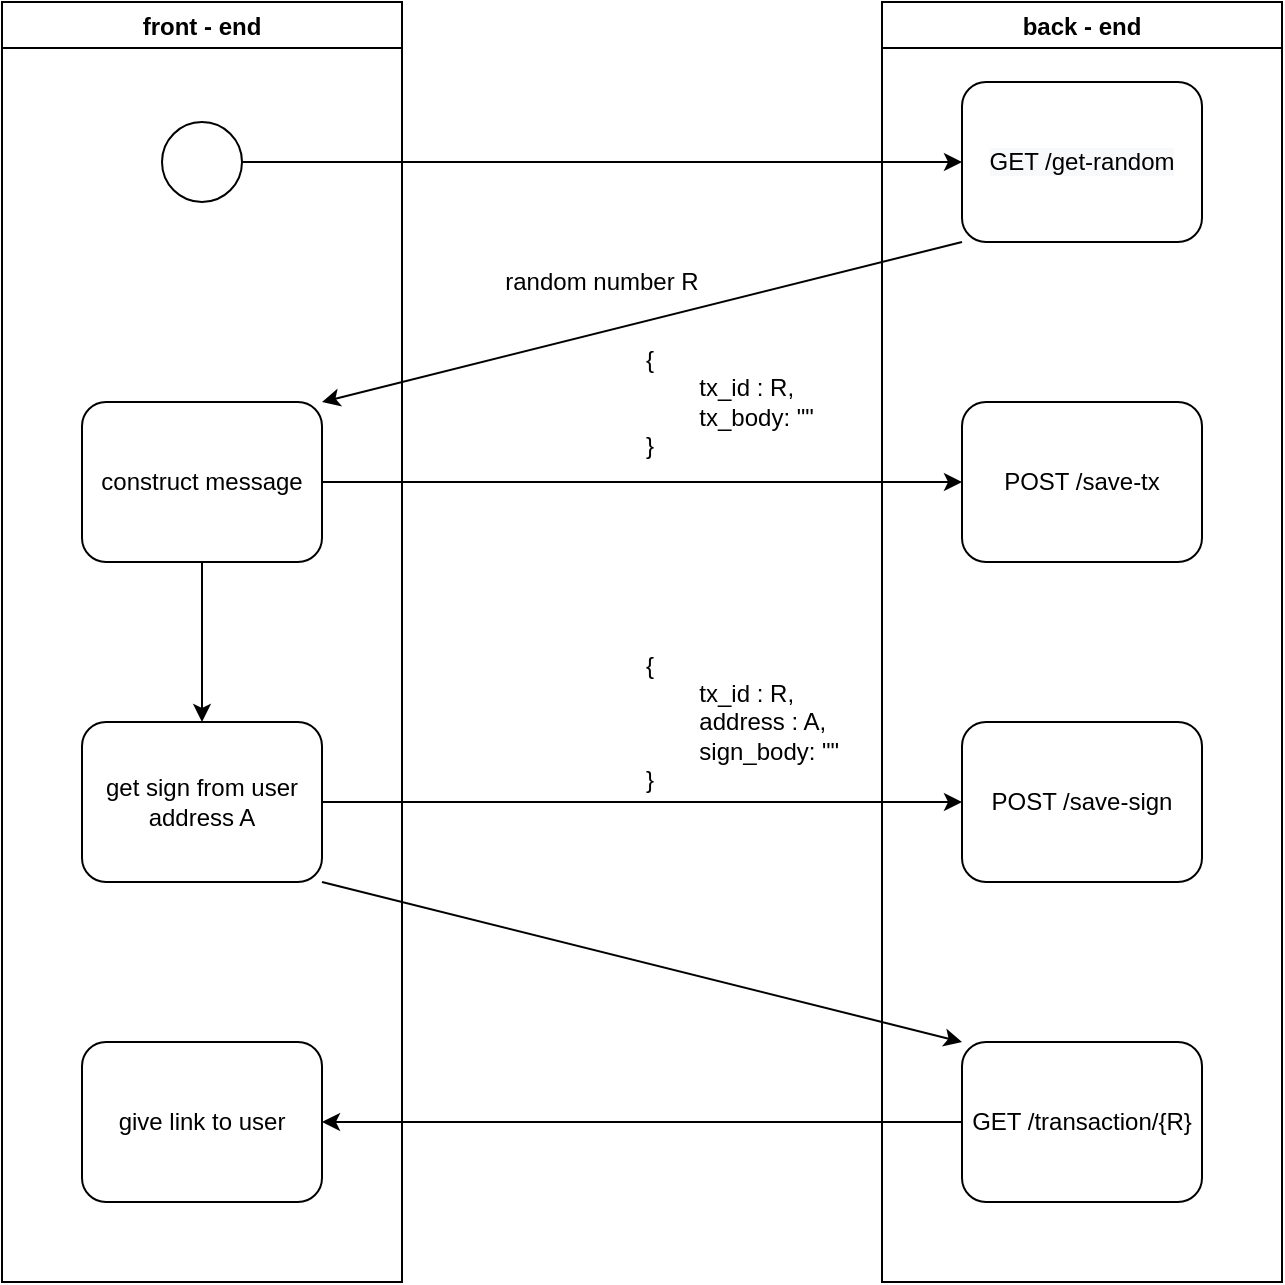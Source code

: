 <mxfile version="15.7.3" type="device"><diagram id="pOFFj6hdY7H3c9O-m4kO" name="Page-1"><mxGraphModel dx="1662" dy="818" grid="1" gridSize="10" guides="1" tooltips="1" connect="1" arrows="1" fold="1" page="1" pageScale="1" pageWidth="827" pageHeight="1169" math="0" shadow="0"><root><mxCell id="0"/><mxCell id="1" parent="0"/><mxCell id="1ewhGyVOGk5daWr5Pggb-6" style="edgeStyle=orthogonalEdgeStyle;rounded=0;orthogonalLoop=1;jettySize=auto;html=1;exitX=1;exitY=0.5;exitDx=0;exitDy=0;exitPerimeter=0;entryX=0;entryY=0.5;entryDx=0;entryDy=0;" parent="1" source="1ewhGyVOGk5daWr5Pggb-5" target="1ewhGyVOGk5daWr5Pggb-9" edge="1"><mxGeometry relative="1" as="geometry"><mxPoint x="520" y="200" as="targetPoint"/></mxGeometry></mxCell><mxCell id="1ewhGyVOGk5daWr5Pggb-5" value="" style="points=[[0.145,0.145,0],[0.5,0,0],[0.855,0.145,0],[1,0.5,0],[0.855,0.855,0],[0.5,1,0],[0.145,0.855,0],[0,0.5,0]];shape=mxgraph.bpmn.event;html=1;verticalLabelPosition=bottom;labelBackgroundColor=#ffffff;verticalAlign=top;align=center;perimeter=ellipsePerimeter;outlineConnect=0;aspect=fixed;outline=standard;symbol=general;" parent="1" vertex="1"><mxGeometry x="120" y="180" width="40" height="40" as="geometry"/></mxCell><mxCell id="1ewhGyVOGk5daWr5Pggb-21" style="edgeStyle=orthogonalEdgeStyle;rounded=0;orthogonalLoop=1;jettySize=auto;html=1;exitX=1;exitY=0.5;exitDx=0;exitDy=0;entryX=0;entryY=0.5;entryDx=0;entryDy=0;" parent="1" source="1ewhGyVOGk5daWr5Pggb-8" target="1ewhGyVOGk5daWr5Pggb-15" edge="1"><mxGeometry relative="1" as="geometry"/></mxCell><mxCell id="1ewhGyVOGk5daWr5Pggb-8" value="get sign from user address A" style="rounded=1;whiteSpace=wrap;html=1;" parent="1" vertex="1"><mxGeometry x="80" y="480" width="120" height="80" as="geometry"/></mxCell><mxCell id="1ewhGyVOGk5daWr5Pggb-9" value="&lt;meta charset=&quot;utf-8&quot;&gt;&lt;span style=&quot;color: rgb(0, 0, 0); font-family: helvetica; font-size: 12px; font-style: normal; font-weight: 400; letter-spacing: normal; text-align: center; text-indent: 0px; text-transform: none; word-spacing: 0px; background-color: rgb(248, 249, 250); display: inline; float: none;&quot;&gt;GET /get-random&lt;/span&gt;" style="rounded=1;whiteSpace=wrap;html=1;" parent="1" vertex="1"><mxGeometry x="520" y="160" width="120" height="80" as="geometry"/></mxCell><mxCell id="1ewhGyVOGk5daWr5Pggb-10" value="" style="endArrow=classic;html=1;rounded=0;exitX=0;exitY=1;exitDx=0;exitDy=0;entryX=1;entryY=0;entryDx=0;entryDy=0;" parent="1" source="1ewhGyVOGk5daWr5Pggb-9" target="1ewhGyVOGk5daWr5Pggb-18" edge="1"><mxGeometry width="50" height="50" relative="1" as="geometry"><mxPoint x="330" y="420" as="sourcePoint"/><mxPoint x="230" y="320" as="targetPoint"/></mxGeometry></mxCell><mxCell id="1ewhGyVOGk5daWr5Pggb-11" value="POST /save-tx" style="rounded=1;whiteSpace=wrap;html=1;" parent="1" vertex="1"><mxGeometry x="520" y="320" width="120" height="80" as="geometry"/></mxCell><mxCell id="1ewhGyVOGk5daWr5Pggb-12" value="random number R" style="text;html=1;strokeColor=none;fillColor=none;align=center;verticalAlign=middle;whiteSpace=wrap;rounded=0;" parent="1" vertex="1"><mxGeometry x="280" y="240" width="120" height="40" as="geometry"/></mxCell><mxCell id="1ewhGyVOGk5daWr5Pggb-14" value="{&lt;br&gt;&amp;nbsp; &amp;nbsp;&lt;span style=&quot;white-space: pre&quot;&gt;&#9;&lt;/span&gt;tx_id : R,&lt;br&gt;&lt;span style=&quot;white-space: pre&quot;&gt;&#9;&lt;/span&gt;tx_body: &quot;&quot;&lt;br&gt;}" style="text;html=1;strokeColor=none;fillColor=none;align=left;verticalAlign=middle;whiteSpace=wrap;rounded=0;" parent="1" vertex="1"><mxGeometry x="360" y="280" width="120" height="80" as="geometry"/></mxCell><mxCell id="1ewhGyVOGk5daWr5Pggb-15" value="POST /save-sign" style="rounded=1;whiteSpace=wrap;html=1;" parent="1" vertex="1"><mxGeometry x="520" y="480" width="120" height="80" as="geometry"/></mxCell><mxCell id="1ewhGyVOGk5daWr5Pggb-17" value="{&lt;br&gt;&amp;nbsp; &amp;nbsp;&lt;span style=&quot;white-space: pre&quot;&gt;&#9;&lt;/span&gt;tx_id : R,&lt;br&gt;&lt;span style=&quot;white-space: pre&quot;&gt;&#9;&lt;/span&gt;address : A,&lt;br&gt;&lt;span style=&quot;white-space: pre&quot;&gt;&#9;&lt;/span&gt;sign_body: &quot;&quot;&lt;br&gt;}" style="text;html=1;strokeColor=none;fillColor=none;align=left;verticalAlign=middle;whiteSpace=wrap;rounded=0;" parent="1" vertex="1"><mxGeometry x="360" y="440" width="120" height="80" as="geometry"/></mxCell><mxCell id="1ewhGyVOGk5daWr5Pggb-19" style="edgeStyle=orthogonalEdgeStyle;rounded=0;orthogonalLoop=1;jettySize=auto;html=1;exitX=1;exitY=0.5;exitDx=0;exitDy=0;entryX=0;entryY=0.5;entryDx=0;entryDy=0;" parent="1" source="1ewhGyVOGk5daWr5Pggb-18" target="1ewhGyVOGk5daWr5Pggb-11" edge="1"><mxGeometry relative="1" as="geometry"/></mxCell><mxCell id="1ewhGyVOGk5daWr5Pggb-20" style="edgeStyle=orthogonalEdgeStyle;rounded=0;orthogonalLoop=1;jettySize=auto;html=1;exitX=0.5;exitY=1;exitDx=0;exitDy=0;entryX=0.5;entryY=0;entryDx=0;entryDy=0;" parent="1" source="1ewhGyVOGk5daWr5Pggb-18" target="1ewhGyVOGk5daWr5Pggb-8" edge="1"><mxGeometry relative="1" as="geometry"/></mxCell><mxCell id="1ewhGyVOGk5daWr5Pggb-18" value="construct message" style="rounded=1;whiteSpace=wrap;html=1;" parent="1" vertex="1"><mxGeometry x="80" y="320" width="120" height="80" as="geometry"/></mxCell><mxCell id="1ewhGyVOGk5daWr5Pggb-23" value="give link to user" style="rounded=1;whiteSpace=wrap;html=1;" parent="1" vertex="1"><mxGeometry x="80" y="640" width="120" height="80" as="geometry"/></mxCell><mxCell id="1ewhGyVOGk5daWr5Pggb-30" style="edgeStyle=orthogonalEdgeStyle;rounded=0;orthogonalLoop=1;jettySize=auto;html=1;exitX=0;exitY=0.5;exitDx=0;exitDy=0;entryX=1;entryY=0.5;entryDx=0;entryDy=0;" parent="1" source="1ewhGyVOGk5daWr5Pggb-25" target="1ewhGyVOGk5daWr5Pggb-23" edge="1"><mxGeometry relative="1" as="geometry"/></mxCell><mxCell id="1ewhGyVOGk5daWr5Pggb-25" value="GET /transaction/{R}" style="rounded=1;whiteSpace=wrap;html=1;" parent="1" vertex="1"><mxGeometry x="520" y="640" width="120" height="80" as="geometry"/></mxCell><mxCell id="1ewhGyVOGk5daWr5Pggb-29" value="" style="endArrow=classic;html=1;rounded=0;exitX=1;exitY=1;exitDx=0;exitDy=0;entryX=0;entryY=0;entryDx=0;entryDy=0;" parent="1" source="1ewhGyVOGk5daWr5Pggb-8" target="1ewhGyVOGk5daWr5Pggb-25" edge="1"><mxGeometry width="50" height="50" relative="1" as="geometry"><mxPoint x="340" y="740" as="sourcePoint"/><mxPoint x="390" y="690" as="targetPoint"/></mxGeometry></mxCell><mxCell id="-yM363MHsbHeKRl4f_VA-1" value="front - end" style="swimlane;startSize=23;" vertex="1" parent="1"><mxGeometry x="40" y="120" width="200" height="640" as="geometry"><mxRectangle x="40" y="120" width="130" height="23" as="alternateBounds"/></mxGeometry></mxCell><mxCell id="-yM363MHsbHeKRl4f_VA-2" value="back - end" style="swimlane;" vertex="1" parent="1"><mxGeometry x="480" y="120" width="200" height="640" as="geometry"/></mxCell></root></mxGraphModel></diagram></mxfile>